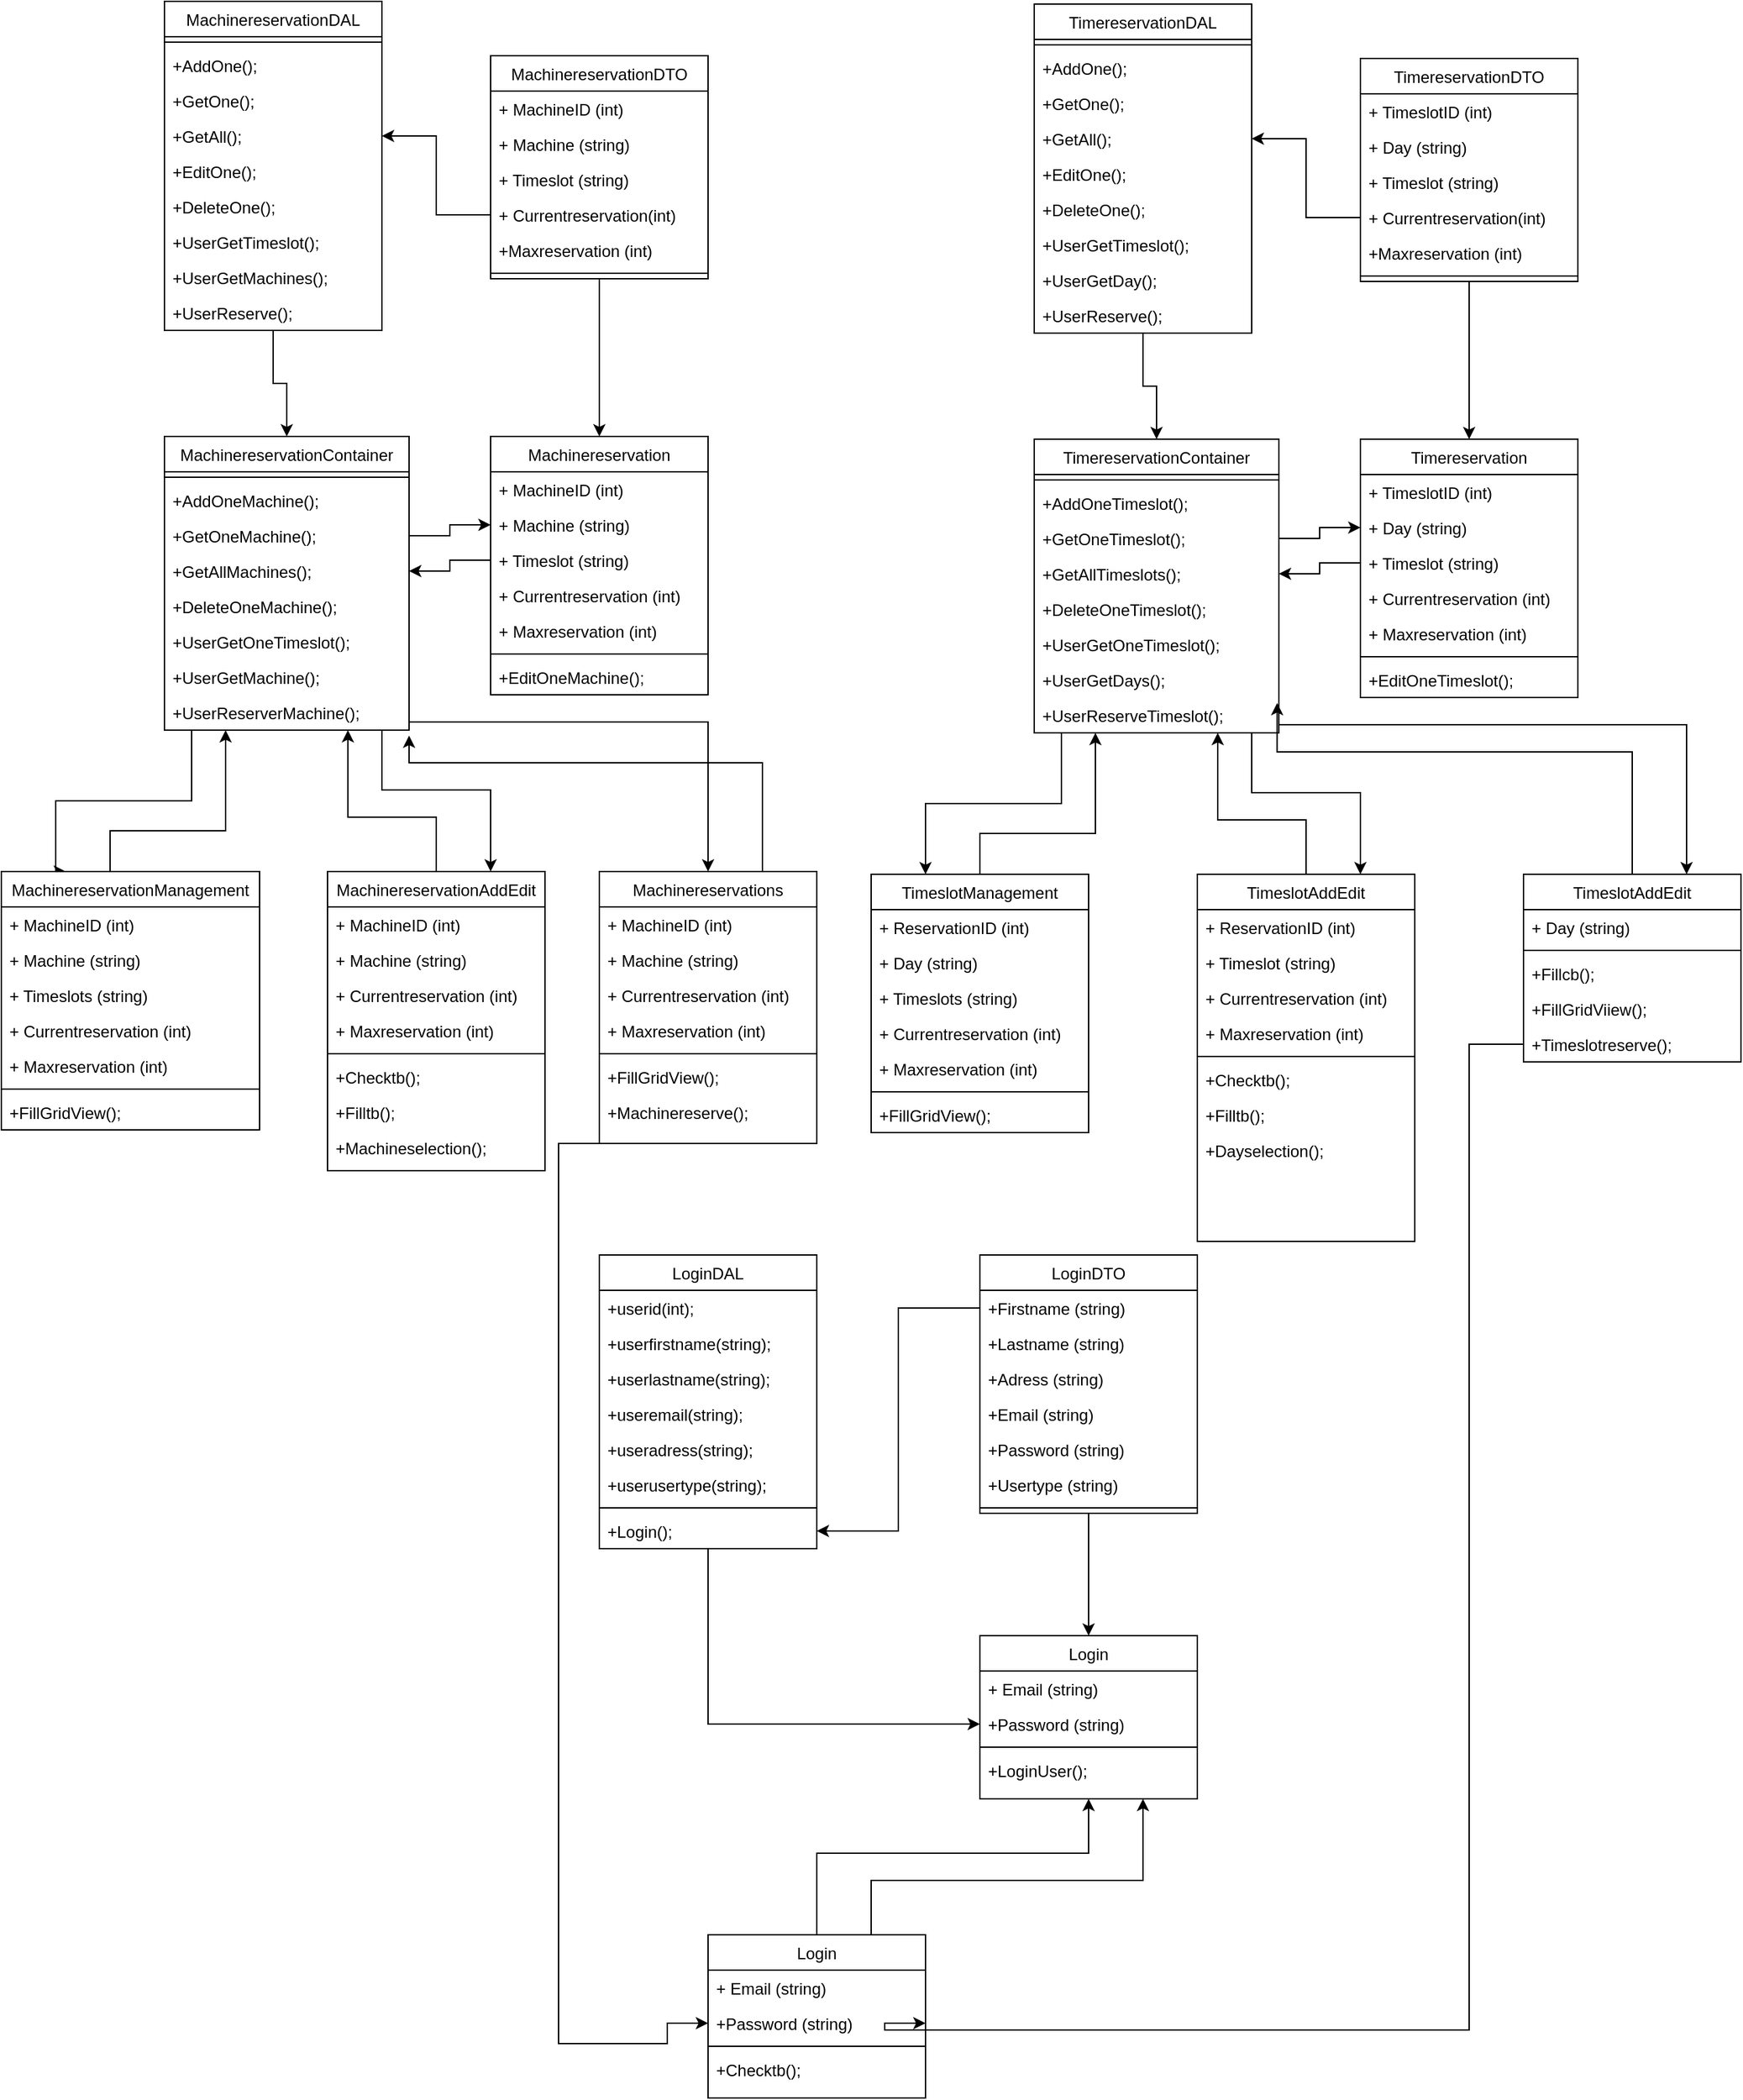 <mxfile version="17.2.4" type="device"><diagram id="C5RBs43oDa-KdzZeNtuy" name="Page-1"><mxGraphModel dx="3793" dy="2835" grid="1" gridSize="10" guides="1" tooltips="1" connect="1" arrows="1" fold="1" page="1" pageScale="1" pageWidth="827" pageHeight="1169" math="0" shadow="0"><root><mxCell id="WIyWlLk6GJQsqaUBKTNV-0"/><mxCell id="WIyWlLk6GJQsqaUBKTNV-1" parent="WIyWlLk6GJQsqaUBKTNV-0"/><mxCell id="zkfFHV4jXpPFQw0GAbJ--6" value="Timereservation" style="swimlane;fontStyle=0;align=center;verticalAlign=top;childLayout=stackLayout;horizontal=1;startSize=26;horizontalStack=0;resizeParent=1;resizeLast=0;collapsible=1;marginBottom=0;rounded=0;shadow=0;strokeWidth=1;" parent="WIyWlLk6GJQsqaUBKTNV-1" vertex="1"><mxGeometry x="400" y="82" width="160" height="190" as="geometry"><mxRectangle x="130" y="380" width="160" height="26" as="alternateBounds"/></mxGeometry></mxCell><mxCell id="zkfFHV4jXpPFQw0GAbJ--7" value="+ TimeslotID (int)" style="text;align=left;verticalAlign=top;spacingLeft=4;spacingRight=4;overflow=hidden;rotatable=0;points=[[0,0.5],[1,0.5]];portConstraint=eastwest;" parent="zkfFHV4jXpPFQw0GAbJ--6" vertex="1"><mxGeometry y="26" width="160" height="26" as="geometry"/></mxCell><mxCell id="zkfFHV4jXpPFQw0GAbJ--8" value="+ Day (string)" style="text;align=left;verticalAlign=top;spacingLeft=4;spacingRight=4;overflow=hidden;rotatable=0;points=[[0,0.5],[1,0.5]];portConstraint=eastwest;rounded=0;shadow=0;html=0;" parent="zkfFHV4jXpPFQw0GAbJ--6" vertex="1"><mxGeometry y="52" width="160" height="26" as="geometry"/></mxCell><mxCell id="wPqW9E9XoaMiJ4lmciyn-0" value="+ Timeslot (string)" style="text;align=left;verticalAlign=top;spacingLeft=4;spacingRight=4;overflow=hidden;rotatable=0;points=[[0,0.5],[1,0.5]];portConstraint=eastwest;rounded=0;shadow=0;html=0;" parent="zkfFHV4jXpPFQw0GAbJ--6" vertex="1"><mxGeometry y="78" width="160" height="26" as="geometry"/></mxCell><mxCell id="wPqW9E9XoaMiJ4lmciyn-1" value="+ Currentreservation (int)" style="text;align=left;verticalAlign=top;spacingLeft=4;spacingRight=4;overflow=hidden;rotatable=0;points=[[0,0.5],[1,0.5]];portConstraint=eastwest;rounded=0;shadow=0;html=0;" parent="zkfFHV4jXpPFQw0GAbJ--6" vertex="1"><mxGeometry y="104" width="160" height="26" as="geometry"/></mxCell><mxCell id="wPqW9E9XoaMiJ4lmciyn-2" value="+ Maxreservation (int)" style="text;align=left;verticalAlign=top;spacingLeft=4;spacingRight=4;overflow=hidden;rotatable=0;points=[[0,0.5],[1,0.5]];portConstraint=eastwest;rounded=0;shadow=0;html=0;" parent="zkfFHV4jXpPFQw0GAbJ--6" vertex="1"><mxGeometry y="130" width="160" height="26" as="geometry"/></mxCell><mxCell id="zkfFHV4jXpPFQw0GAbJ--9" value="" style="line;html=1;strokeWidth=1;align=left;verticalAlign=middle;spacingTop=-1;spacingLeft=3;spacingRight=3;rotatable=0;labelPosition=right;points=[];portConstraint=eastwest;" parent="zkfFHV4jXpPFQw0GAbJ--6" vertex="1"><mxGeometry y="156" width="160" height="8" as="geometry"/></mxCell><mxCell id="wPqW9E9XoaMiJ4lmciyn-16" value="+EditOneTimeslot();" style="text;align=left;verticalAlign=top;spacingLeft=4;spacingRight=4;overflow=hidden;rotatable=0;points=[[0,0.5],[1,0.5]];portConstraint=eastwest;rounded=0;shadow=0;html=0;" parent="zkfFHV4jXpPFQw0GAbJ--6" vertex="1"><mxGeometry y="164" width="160" height="26" as="geometry"/></mxCell><mxCell id="KAeOPzoLrUNyaGxmKHwU-19" style="edgeStyle=orthogonalEdgeStyle;rounded=0;orthogonalLoop=1;jettySize=auto;html=1;exitX=0;exitY=1;exitDx=0;exitDy=0;entryX=0.25;entryY=0;entryDx=0;entryDy=0;" parent="WIyWlLk6GJQsqaUBKTNV-1" source="wPqW9E9XoaMiJ4lmciyn-5" target="wPqW9E9XoaMiJ4lmciyn-47" edge="1"><mxGeometry relative="1" as="geometry"><Array as="points"><mxPoint x="180" y="298"/><mxPoint x="180" y="350"/><mxPoint x="80" y="350"/></Array></mxGeometry></mxCell><mxCell id="KAeOPzoLrUNyaGxmKHwU-21" style="edgeStyle=orthogonalEdgeStyle;rounded=0;orthogonalLoop=1;jettySize=auto;html=1;exitX=1;exitY=1;exitDx=0;exitDy=0;entryX=0.75;entryY=0;entryDx=0;entryDy=0;" parent="WIyWlLk6GJQsqaUBKTNV-1" source="wPqW9E9XoaMiJ4lmciyn-5" target="KAeOPzoLrUNyaGxmKHwU-7" edge="1"><mxGeometry relative="1" as="geometry"><Array as="points"><mxPoint x="320" y="298"/><mxPoint x="320" y="342"/><mxPoint x="400" y="342"/></Array></mxGeometry></mxCell><mxCell id="wPqW9E9XoaMiJ4lmciyn-5" value="TimereservationContainer" style="swimlane;fontStyle=0;align=center;verticalAlign=top;childLayout=stackLayout;horizontal=1;startSize=26;horizontalStack=0;resizeParent=1;resizeLast=0;collapsible=1;marginBottom=0;rounded=0;shadow=0;strokeWidth=1;" parent="WIyWlLk6GJQsqaUBKTNV-1" vertex="1"><mxGeometry x="160" y="82" width="180" height="216" as="geometry"><mxRectangle x="130" y="380" width="160" height="26" as="alternateBounds"/></mxGeometry></mxCell><mxCell id="wPqW9E9XoaMiJ4lmciyn-12" value="" style="line;html=1;strokeWidth=1;align=left;verticalAlign=middle;spacingTop=-1;spacingLeft=3;spacingRight=3;rotatable=0;labelPosition=right;points=[];portConstraint=eastwest;" parent="wPqW9E9XoaMiJ4lmciyn-5" vertex="1"><mxGeometry y="26" width="180" height="8" as="geometry"/></mxCell><mxCell id="wPqW9E9XoaMiJ4lmciyn-13" value="+AddOneTimeslot();" style="text;align=left;verticalAlign=top;spacingLeft=4;spacingRight=4;overflow=hidden;rotatable=0;points=[[0,0.5],[1,0.5]];portConstraint=eastwest;rounded=0;shadow=0;html=0;" parent="wPqW9E9XoaMiJ4lmciyn-5" vertex="1"><mxGeometry y="34" width="180" height="26" as="geometry"/></mxCell><mxCell id="wPqW9E9XoaMiJ4lmciyn-14" value="+GetOneTimeslot();" style="text;align=left;verticalAlign=top;spacingLeft=4;spacingRight=4;overflow=hidden;rotatable=0;points=[[0,0.5],[1,0.5]];portConstraint=eastwest;rounded=0;shadow=0;html=0;" parent="wPqW9E9XoaMiJ4lmciyn-5" vertex="1"><mxGeometry y="60" width="180" height="26" as="geometry"/></mxCell><mxCell id="wPqW9E9XoaMiJ4lmciyn-15" value="+GetAllTimeslots();" style="text;align=left;verticalAlign=top;spacingLeft=4;spacingRight=4;overflow=hidden;rotatable=0;points=[[0,0.5],[1,0.5]];portConstraint=eastwest;rounded=0;shadow=0;html=0;" parent="wPqW9E9XoaMiJ4lmciyn-5" vertex="1"><mxGeometry y="86" width="180" height="26" as="geometry"/></mxCell><mxCell id="wPqW9E9XoaMiJ4lmciyn-17" value="+DeleteOneTimeslot();" style="text;align=left;verticalAlign=top;spacingLeft=4;spacingRight=4;overflow=hidden;rotatable=0;points=[[0,0.5],[1,0.5]];portConstraint=eastwest;rounded=0;shadow=0;html=0;" parent="wPqW9E9XoaMiJ4lmciyn-5" vertex="1"><mxGeometry y="112" width="180" height="26" as="geometry"/></mxCell><mxCell id="KAeOPzoLrUNyaGxmKHwU-23" value="+UserGetOneTimeslot();" style="text;align=left;verticalAlign=top;spacingLeft=4;spacingRight=4;overflow=hidden;rotatable=0;points=[[0,0.5],[1,0.5]];portConstraint=eastwest;rounded=0;shadow=0;html=0;" parent="wPqW9E9XoaMiJ4lmciyn-5" vertex="1"><mxGeometry y="138" width="180" height="26" as="geometry"/></mxCell><mxCell id="KAeOPzoLrUNyaGxmKHwU-24" value="+UserGetDays();" style="text;align=left;verticalAlign=top;spacingLeft=4;spacingRight=4;overflow=hidden;rotatable=0;points=[[0,0.5],[1,0.5]];portConstraint=eastwest;rounded=0;shadow=0;html=0;" parent="wPqW9E9XoaMiJ4lmciyn-5" vertex="1"><mxGeometry y="164" width="180" height="26" as="geometry"/></mxCell><mxCell id="yKWFsN8i8iSqt84daE_g-12" value="+UserReserveTimeslot();" style="text;align=left;verticalAlign=top;spacingLeft=4;spacingRight=4;overflow=hidden;rotatable=0;points=[[0,0.5],[1,0.5]];portConstraint=eastwest;rounded=0;shadow=0;html=0;" vertex="1" parent="wPqW9E9XoaMiJ4lmciyn-5"><mxGeometry y="190" width="180" height="26" as="geometry"/></mxCell><mxCell id="wPqW9E9XoaMiJ4lmciyn-64" style="edgeStyle=orthogonalEdgeStyle;rounded=0;orthogonalLoop=1;jettySize=auto;html=1;entryX=0.5;entryY=0;entryDx=0;entryDy=0;" parent="WIyWlLk6GJQsqaUBKTNV-1" source="wPqW9E9XoaMiJ4lmciyn-19" target="zkfFHV4jXpPFQw0GAbJ--6" edge="1"><mxGeometry relative="1" as="geometry"/></mxCell><mxCell id="wPqW9E9XoaMiJ4lmciyn-19" value="TimereservationDTO" style="swimlane;fontStyle=0;align=center;verticalAlign=top;childLayout=stackLayout;horizontal=1;startSize=26;horizontalStack=0;resizeParent=1;resizeLast=0;collapsible=1;marginBottom=0;rounded=0;shadow=0;strokeWidth=1;" parent="WIyWlLk6GJQsqaUBKTNV-1" vertex="1"><mxGeometry x="400" y="-198" width="160" height="164" as="geometry"><mxRectangle x="130" y="380" width="160" height="26" as="alternateBounds"/></mxGeometry></mxCell><mxCell id="wPqW9E9XoaMiJ4lmciyn-21" value="+ TimeslotID (int)" style="text;align=left;verticalAlign=top;spacingLeft=4;spacingRight=4;overflow=hidden;rotatable=0;points=[[0,0.5],[1,0.5]];portConstraint=eastwest;rounded=0;shadow=0;html=0;" parent="wPqW9E9XoaMiJ4lmciyn-19" vertex="1"><mxGeometry y="26" width="160" height="26" as="geometry"/></mxCell><mxCell id="wPqW9E9XoaMiJ4lmciyn-26" value="+ Day (string)" style="text;align=left;verticalAlign=top;spacingLeft=4;spacingRight=4;overflow=hidden;rotatable=0;points=[[0,0.5],[1,0.5]];portConstraint=eastwest;rounded=0;shadow=0;html=0;" parent="wPqW9E9XoaMiJ4lmciyn-19" vertex="1"><mxGeometry y="52" width="160" height="26" as="geometry"/></mxCell><mxCell id="wPqW9E9XoaMiJ4lmciyn-27" value="+ Timeslot (string)" style="text;align=left;verticalAlign=top;spacingLeft=4;spacingRight=4;overflow=hidden;rotatable=0;points=[[0,0.5],[1,0.5]];portConstraint=eastwest;rounded=0;shadow=0;html=0;" parent="wPqW9E9XoaMiJ4lmciyn-19" vertex="1"><mxGeometry y="78" width="160" height="26" as="geometry"/></mxCell><mxCell id="wPqW9E9XoaMiJ4lmciyn-28" value="+ Currentreservation(int)" style="text;align=left;verticalAlign=top;spacingLeft=4;spacingRight=4;overflow=hidden;rotatable=0;points=[[0,0.5],[1,0.5]];portConstraint=eastwest;rounded=0;shadow=0;html=0;" parent="wPqW9E9XoaMiJ4lmciyn-19" vertex="1"><mxGeometry y="104" width="160" height="26" as="geometry"/></mxCell><mxCell id="wPqW9E9XoaMiJ4lmciyn-29" value="+Maxreservation (int)" style="text;align=left;verticalAlign=top;spacingLeft=4;spacingRight=4;overflow=hidden;rotatable=0;points=[[0,0.5],[1,0.5]];portConstraint=eastwest;rounded=0;shadow=0;html=0;" parent="wPqW9E9XoaMiJ4lmciyn-19" vertex="1"><mxGeometry y="130" width="160" height="26" as="geometry"/></mxCell><mxCell id="wPqW9E9XoaMiJ4lmciyn-20" value="" style="line;html=1;strokeWidth=1;align=left;verticalAlign=middle;spacingTop=-1;spacingLeft=3;spacingRight=3;rotatable=0;labelPosition=right;points=[];portConstraint=eastwest;" parent="wPqW9E9XoaMiJ4lmciyn-19" vertex="1"><mxGeometry y="156" width="160" height="8" as="geometry"/></mxCell><mxCell id="wPqW9E9XoaMiJ4lmciyn-62" style="edgeStyle=orthogonalEdgeStyle;rounded=0;orthogonalLoop=1;jettySize=auto;html=1;entryX=0.5;entryY=0;entryDx=0;entryDy=0;" parent="WIyWlLk6GJQsqaUBKTNV-1" source="wPqW9E9XoaMiJ4lmciyn-39" target="wPqW9E9XoaMiJ4lmciyn-5" edge="1"><mxGeometry relative="1" as="geometry"/></mxCell><mxCell id="wPqW9E9XoaMiJ4lmciyn-39" value="TimereservationDAL" style="swimlane;fontStyle=0;align=center;verticalAlign=top;childLayout=stackLayout;horizontal=1;startSize=26;horizontalStack=0;resizeParent=1;resizeLast=0;collapsible=1;marginBottom=0;rounded=0;shadow=0;strokeWidth=1;" parent="WIyWlLk6GJQsqaUBKTNV-1" vertex="1"><mxGeometry x="160" y="-238" width="160" height="242" as="geometry"><mxRectangle x="130" y="380" width="160" height="26" as="alternateBounds"/></mxGeometry></mxCell><mxCell id="wPqW9E9XoaMiJ4lmciyn-40" value="" style="line;html=1;strokeWidth=1;align=left;verticalAlign=middle;spacingTop=-1;spacingLeft=3;spacingRight=3;rotatable=0;labelPosition=right;points=[];portConstraint=eastwest;" parent="wPqW9E9XoaMiJ4lmciyn-39" vertex="1"><mxGeometry y="26" width="160" height="8" as="geometry"/></mxCell><mxCell id="wPqW9E9XoaMiJ4lmciyn-41" value="+AddOne();" style="text;align=left;verticalAlign=top;spacingLeft=4;spacingRight=4;overflow=hidden;rotatable=0;points=[[0,0.5],[1,0.5]];portConstraint=eastwest;rounded=0;shadow=0;html=0;" parent="wPqW9E9XoaMiJ4lmciyn-39" vertex="1"><mxGeometry y="34" width="160" height="26" as="geometry"/></mxCell><mxCell id="wPqW9E9XoaMiJ4lmciyn-42" value="+GetOne();" style="text;align=left;verticalAlign=top;spacingLeft=4;spacingRight=4;overflow=hidden;rotatable=0;points=[[0,0.5],[1,0.5]];portConstraint=eastwest;rounded=0;shadow=0;html=0;" parent="wPqW9E9XoaMiJ4lmciyn-39" vertex="1"><mxGeometry y="60" width="160" height="26" as="geometry"/></mxCell><mxCell id="wPqW9E9XoaMiJ4lmciyn-43" value="+GetAll();" style="text;align=left;verticalAlign=top;spacingLeft=4;spacingRight=4;overflow=hidden;rotatable=0;points=[[0,0.5],[1,0.5]];portConstraint=eastwest;rounded=0;shadow=0;html=0;" parent="wPqW9E9XoaMiJ4lmciyn-39" vertex="1"><mxGeometry y="86" width="160" height="26" as="geometry"/></mxCell><mxCell id="wPqW9E9XoaMiJ4lmciyn-44" value="+EditOne();" style="text;align=left;verticalAlign=top;spacingLeft=4;spacingRight=4;overflow=hidden;rotatable=0;points=[[0,0.5],[1,0.5]];portConstraint=eastwest;rounded=0;shadow=0;html=0;" parent="wPqW9E9XoaMiJ4lmciyn-39" vertex="1"><mxGeometry y="112" width="160" height="26" as="geometry"/></mxCell><mxCell id="wPqW9E9XoaMiJ4lmciyn-45" value="+DeleteOne();" style="text;align=left;verticalAlign=top;spacingLeft=4;spacingRight=4;overflow=hidden;rotatable=0;points=[[0,0.5],[1,0.5]];portConstraint=eastwest;rounded=0;shadow=0;html=0;" parent="wPqW9E9XoaMiJ4lmciyn-39" vertex="1"><mxGeometry y="138" width="160" height="26" as="geometry"/></mxCell><mxCell id="wPqW9E9XoaMiJ4lmciyn-46" value="+UserGetTimeslot();" style="text;align=left;verticalAlign=top;spacingLeft=4;spacingRight=4;overflow=hidden;rotatable=0;points=[[0,0.5],[1,0.5]];portConstraint=eastwest;rounded=0;shadow=0;html=0;" parent="wPqW9E9XoaMiJ4lmciyn-39" vertex="1"><mxGeometry y="164" width="160" height="26" as="geometry"/></mxCell><mxCell id="KAeOPzoLrUNyaGxmKHwU-0" value="+UserGetDay();" style="text;align=left;verticalAlign=top;spacingLeft=4;spacingRight=4;overflow=hidden;rotatable=0;points=[[0,0.5],[1,0.5]];portConstraint=eastwest;rounded=0;shadow=0;html=0;" parent="wPqW9E9XoaMiJ4lmciyn-39" vertex="1"><mxGeometry y="190" width="160" height="26" as="geometry"/></mxCell><mxCell id="yKWFsN8i8iSqt84daE_g-11" value="+UserReserve();" style="text;align=left;verticalAlign=top;spacingLeft=4;spacingRight=4;overflow=hidden;rotatable=0;points=[[0,0.5],[1,0.5]];portConstraint=eastwest;rounded=0;shadow=0;html=0;" vertex="1" parent="wPqW9E9XoaMiJ4lmciyn-39"><mxGeometry y="216" width="160" height="26" as="geometry"/></mxCell><mxCell id="KAeOPzoLrUNyaGxmKHwU-20" style="edgeStyle=orthogonalEdgeStyle;rounded=0;orthogonalLoop=1;jettySize=auto;html=1;exitX=0.5;exitY=0;exitDx=0;exitDy=0;entryX=0.25;entryY=1;entryDx=0;entryDy=0;" parent="WIyWlLk6GJQsqaUBKTNV-1" source="wPqW9E9XoaMiJ4lmciyn-47" target="wPqW9E9XoaMiJ4lmciyn-5" edge="1"><mxGeometry relative="1" as="geometry"><Array as="points"><mxPoint x="120" y="372"/><mxPoint x="205" y="372"/></Array></mxGeometry></mxCell><mxCell id="wPqW9E9XoaMiJ4lmciyn-47" value="TimeslotManagement" style="swimlane;fontStyle=0;align=center;verticalAlign=top;childLayout=stackLayout;horizontal=1;startSize=26;horizontalStack=0;resizeParent=1;resizeLast=0;collapsible=1;marginBottom=0;rounded=0;shadow=0;strokeWidth=1;" parent="WIyWlLk6GJQsqaUBKTNV-1" vertex="1"><mxGeometry x="40" y="402" width="160" height="190" as="geometry"><mxRectangle x="130" y="380" width="160" height="26" as="alternateBounds"/></mxGeometry></mxCell><mxCell id="wPqW9E9XoaMiJ4lmciyn-48" value="+ ReservationID (int)" style="text;align=left;verticalAlign=top;spacingLeft=4;spacingRight=4;overflow=hidden;rotatable=0;points=[[0,0.5],[1,0.5]];portConstraint=eastwest;" parent="wPqW9E9XoaMiJ4lmciyn-47" vertex="1"><mxGeometry y="26" width="160" height="26" as="geometry"/></mxCell><mxCell id="wPqW9E9XoaMiJ4lmciyn-49" value="+ Day (string)" style="text;align=left;verticalAlign=top;spacingLeft=4;spacingRight=4;overflow=hidden;rotatable=0;points=[[0,0.5],[1,0.5]];portConstraint=eastwest;rounded=0;shadow=0;html=0;" parent="wPqW9E9XoaMiJ4lmciyn-47" vertex="1"><mxGeometry y="52" width="160" height="26" as="geometry"/></mxCell><mxCell id="wPqW9E9XoaMiJ4lmciyn-50" value="+ Timeslots (string)" style="text;align=left;verticalAlign=top;spacingLeft=4;spacingRight=4;overflow=hidden;rotatable=0;points=[[0,0.5],[1,0.5]];portConstraint=eastwest;rounded=0;shadow=0;html=0;" parent="wPqW9E9XoaMiJ4lmciyn-47" vertex="1"><mxGeometry y="78" width="160" height="26" as="geometry"/></mxCell><mxCell id="wPqW9E9XoaMiJ4lmciyn-51" value="+ Currentreservation (int)" style="text;align=left;verticalAlign=top;spacingLeft=4;spacingRight=4;overflow=hidden;rotatable=0;points=[[0,0.5],[1,0.5]];portConstraint=eastwest;rounded=0;shadow=0;html=0;" parent="wPqW9E9XoaMiJ4lmciyn-47" vertex="1"><mxGeometry y="104" width="160" height="26" as="geometry"/></mxCell><mxCell id="wPqW9E9XoaMiJ4lmciyn-52" value="+ Maxreservation (int)" style="text;align=left;verticalAlign=top;spacingLeft=4;spacingRight=4;overflow=hidden;rotatable=0;points=[[0,0.5],[1,0.5]];portConstraint=eastwest;rounded=0;shadow=0;html=0;" parent="wPqW9E9XoaMiJ4lmciyn-47" vertex="1"><mxGeometry y="130" width="160" height="26" as="geometry"/></mxCell><mxCell id="wPqW9E9XoaMiJ4lmciyn-54" value="" style="line;html=1;strokeWidth=1;align=left;verticalAlign=middle;spacingTop=-1;spacingLeft=3;spacingRight=3;rotatable=0;labelPosition=right;points=[];portConstraint=eastwest;" parent="wPqW9E9XoaMiJ4lmciyn-47" vertex="1"><mxGeometry y="156" width="160" height="8" as="geometry"/></mxCell><mxCell id="wPqW9E9XoaMiJ4lmciyn-56" value="+FillGridView();" style="text;align=left;verticalAlign=top;spacingLeft=4;spacingRight=4;overflow=hidden;rotatable=0;points=[[0,0.5],[1,0.5]];portConstraint=eastwest;rounded=0;shadow=0;html=0;" parent="wPqW9E9XoaMiJ4lmciyn-47" vertex="1"><mxGeometry y="164" width="160" height="26" as="geometry"/></mxCell><mxCell id="wPqW9E9XoaMiJ4lmciyn-59" style="edgeStyle=orthogonalEdgeStyle;rounded=0;orthogonalLoop=1;jettySize=auto;html=1;entryX=1;entryY=0.5;entryDx=0;entryDy=0;" parent="WIyWlLk6GJQsqaUBKTNV-1" source="wPqW9E9XoaMiJ4lmciyn-28" target="wPqW9E9XoaMiJ4lmciyn-43" edge="1"><mxGeometry relative="1" as="geometry"/></mxCell><mxCell id="Aj5RuEvGwnPrS5JdlPH7-2" style="edgeStyle=orthogonalEdgeStyle;rounded=0;orthogonalLoop=1;jettySize=auto;html=1;entryX=1;entryY=0.5;entryDx=0;entryDy=0;" parent="WIyWlLk6GJQsqaUBKTNV-1" source="wPqW9E9XoaMiJ4lmciyn-0" target="wPqW9E9XoaMiJ4lmciyn-15" edge="1"><mxGeometry relative="1" as="geometry"/></mxCell><mxCell id="Aj5RuEvGwnPrS5JdlPH7-3" style="edgeStyle=orthogonalEdgeStyle;rounded=0;orthogonalLoop=1;jettySize=auto;html=1;entryX=0;entryY=0.5;entryDx=0;entryDy=0;" parent="WIyWlLk6GJQsqaUBKTNV-1" source="wPqW9E9XoaMiJ4lmciyn-14" target="zkfFHV4jXpPFQw0GAbJ--8" edge="1"><mxGeometry relative="1" as="geometry"/></mxCell><mxCell id="KAeOPzoLrUNyaGxmKHwU-22" style="edgeStyle=orthogonalEdgeStyle;rounded=0;orthogonalLoop=1;jettySize=auto;html=1;exitX=0.5;exitY=0;exitDx=0;exitDy=0;entryX=0.75;entryY=1;entryDx=0;entryDy=0;" parent="WIyWlLk6GJQsqaUBKTNV-1" source="KAeOPzoLrUNyaGxmKHwU-7" target="wPqW9E9XoaMiJ4lmciyn-5" edge="1"><mxGeometry relative="1" as="geometry"><Array as="points"><mxPoint x="360" y="362"/><mxPoint x="295" y="362"/></Array></mxGeometry></mxCell><mxCell id="KAeOPzoLrUNyaGxmKHwU-7" value="TimeslotAddEdit" style="swimlane;fontStyle=0;align=center;verticalAlign=top;childLayout=stackLayout;horizontal=1;startSize=26;horizontalStack=0;resizeParent=1;resizeLast=0;collapsible=1;marginBottom=0;rounded=0;shadow=0;strokeWidth=1;" parent="WIyWlLk6GJQsqaUBKTNV-1" vertex="1"><mxGeometry x="280" y="402" width="160" height="270" as="geometry"><mxRectangle x="130" y="380" width="160" height="26" as="alternateBounds"/></mxGeometry></mxCell><mxCell id="KAeOPzoLrUNyaGxmKHwU-8" value="+ ReservationID (int)" style="text;align=left;verticalAlign=top;spacingLeft=4;spacingRight=4;overflow=hidden;rotatable=0;points=[[0,0.5],[1,0.5]];portConstraint=eastwest;" parent="KAeOPzoLrUNyaGxmKHwU-7" vertex="1"><mxGeometry y="26" width="160" height="26" as="geometry"/></mxCell><mxCell id="KAeOPzoLrUNyaGxmKHwU-9" value="+ Timeslot (string)" style="text;align=left;verticalAlign=top;spacingLeft=4;spacingRight=4;overflow=hidden;rotatable=0;points=[[0,0.5],[1,0.5]];portConstraint=eastwest;rounded=0;shadow=0;html=0;" parent="KAeOPzoLrUNyaGxmKHwU-7" vertex="1"><mxGeometry y="52" width="160" height="26" as="geometry"/></mxCell><mxCell id="KAeOPzoLrUNyaGxmKHwU-10" value="+ Currentreservation (int)" style="text;align=left;verticalAlign=top;spacingLeft=4;spacingRight=4;overflow=hidden;rotatable=0;points=[[0,0.5],[1,0.5]];portConstraint=eastwest;rounded=0;shadow=0;html=0;" parent="KAeOPzoLrUNyaGxmKHwU-7" vertex="1"><mxGeometry y="78" width="160" height="26" as="geometry"/></mxCell><mxCell id="KAeOPzoLrUNyaGxmKHwU-11" value="+ Maxreservation (int)" style="text;align=left;verticalAlign=top;spacingLeft=4;spacingRight=4;overflow=hidden;rotatable=0;points=[[0,0.5],[1,0.5]];portConstraint=eastwest;rounded=0;shadow=0;html=0;" parent="KAeOPzoLrUNyaGxmKHwU-7" vertex="1"><mxGeometry y="104" width="160" height="26" as="geometry"/></mxCell><mxCell id="KAeOPzoLrUNyaGxmKHwU-15" value="" style="line;html=1;strokeWidth=1;align=left;verticalAlign=middle;spacingTop=-1;spacingLeft=3;spacingRight=3;rotatable=0;labelPosition=right;points=[];portConstraint=eastwest;" parent="KAeOPzoLrUNyaGxmKHwU-7" vertex="1"><mxGeometry y="130" width="160" height="8" as="geometry"/></mxCell><mxCell id="KAeOPzoLrUNyaGxmKHwU-16" value="+Checktb();" style="text;align=left;verticalAlign=top;spacingLeft=4;spacingRight=4;overflow=hidden;rotatable=0;points=[[0,0.5],[1,0.5]];portConstraint=eastwest;rounded=0;shadow=0;html=0;" parent="KAeOPzoLrUNyaGxmKHwU-7" vertex="1"><mxGeometry y="138" width="160" height="26" as="geometry"/></mxCell><mxCell id="KAeOPzoLrUNyaGxmKHwU-17" value="+Filltb();" style="text;align=left;verticalAlign=top;spacingLeft=4;spacingRight=4;overflow=hidden;rotatable=0;points=[[0,0.5],[1,0.5]];portConstraint=eastwest;rounded=0;shadow=0;html=0;" parent="KAeOPzoLrUNyaGxmKHwU-7" vertex="1"><mxGeometry y="164" width="160" height="26" as="geometry"/></mxCell><mxCell id="KAeOPzoLrUNyaGxmKHwU-25" value="+Dayselection();" style="text;align=left;verticalAlign=top;spacingLeft=4;spacingRight=4;overflow=hidden;rotatable=0;points=[[0,0.5],[1,0.5]];portConstraint=eastwest;rounded=0;shadow=0;html=0;" parent="KAeOPzoLrUNyaGxmKHwU-7" vertex="1"><mxGeometry y="190" width="160" height="26" as="geometry"/></mxCell><mxCell id="yKWFsN8i8iSqt84daE_g-10" style="edgeStyle=orthogonalEdgeStyle;rounded=0;orthogonalLoop=1;jettySize=auto;html=1;exitX=0.5;exitY=0;exitDx=0;exitDy=0;entryX=0.993;entryY=1.154;entryDx=0;entryDy=0;entryPerimeter=0;" edge="1" parent="WIyWlLk6GJQsqaUBKTNV-1" source="yKWFsN8i8iSqt84daE_g-0" target="KAeOPzoLrUNyaGxmKHwU-24"><mxGeometry relative="1" as="geometry"><Array as="points"><mxPoint x="600" y="312"/><mxPoint x="339" y="312"/></Array></mxGeometry></mxCell><mxCell id="yKWFsN8i8iSqt84daE_g-0" value="TimeslotAddEdit" style="swimlane;fontStyle=0;align=center;verticalAlign=top;childLayout=stackLayout;horizontal=1;startSize=26;horizontalStack=0;resizeParent=1;resizeLast=0;collapsible=1;marginBottom=0;rounded=0;shadow=0;strokeWidth=1;" vertex="1" parent="WIyWlLk6GJQsqaUBKTNV-1"><mxGeometry x="520" y="402" width="160" height="138" as="geometry"><mxRectangle x="130" y="380" width="160" height="26" as="alternateBounds"/></mxGeometry></mxCell><mxCell id="yKWFsN8i8iSqt84daE_g-1" value="+ Day (string)" style="text;align=left;verticalAlign=top;spacingLeft=4;spacingRight=4;overflow=hidden;rotatable=0;points=[[0,0.5],[1,0.5]];portConstraint=eastwest;" vertex="1" parent="yKWFsN8i8iSqt84daE_g-0"><mxGeometry y="26" width="160" height="26" as="geometry"/></mxCell><mxCell id="yKWFsN8i8iSqt84daE_g-5" value="" style="line;html=1;strokeWidth=1;align=left;verticalAlign=middle;spacingTop=-1;spacingLeft=3;spacingRight=3;rotatable=0;labelPosition=right;points=[];portConstraint=eastwest;" vertex="1" parent="yKWFsN8i8iSqt84daE_g-0"><mxGeometry y="52" width="160" height="8" as="geometry"/></mxCell><mxCell id="yKWFsN8i8iSqt84daE_g-7" value="+Fillcb();" style="text;align=left;verticalAlign=top;spacingLeft=4;spacingRight=4;overflow=hidden;rotatable=0;points=[[0,0.5],[1,0.5]];portConstraint=eastwest;rounded=0;shadow=0;html=0;" vertex="1" parent="yKWFsN8i8iSqt84daE_g-0"><mxGeometry y="60" width="160" height="26" as="geometry"/></mxCell><mxCell id="yKWFsN8i8iSqt84daE_g-8" value="+FillGridViiew();" style="text;align=left;verticalAlign=top;spacingLeft=4;spacingRight=4;overflow=hidden;rotatable=0;points=[[0,0.5],[1,0.5]];portConstraint=eastwest;rounded=0;shadow=0;html=0;" vertex="1" parent="yKWFsN8i8iSqt84daE_g-0"><mxGeometry y="86" width="160" height="26" as="geometry"/></mxCell><mxCell id="yKWFsN8i8iSqt84daE_g-13" value="+Timeslotreserve();" style="text;align=left;verticalAlign=top;spacingLeft=4;spacingRight=4;overflow=hidden;rotatable=0;points=[[0,0.5],[1,0.5]];portConstraint=eastwest;rounded=0;shadow=0;html=0;" vertex="1" parent="yKWFsN8i8iSqt84daE_g-0"><mxGeometry y="112" width="160" height="26" as="geometry"/></mxCell><mxCell id="yKWFsN8i8iSqt84daE_g-9" style="edgeStyle=orthogonalEdgeStyle;rounded=0;orthogonalLoop=1;jettySize=auto;html=1;exitX=1;exitY=0.5;exitDx=0;exitDy=0;entryX=0.75;entryY=0;entryDx=0;entryDy=0;" edge="1" parent="WIyWlLk6GJQsqaUBKTNV-1" source="KAeOPzoLrUNyaGxmKHwU-24" target="yKWFsN8i8iSqt84daE_g-0"><mxGeometry relative="1" as="geometry"><Array as="points"><mxPoint x="340" y="292"/><mxPoint x="640" y="292"/></Array></mxGeometry></mxCell><mxCell id="yKWFsN8i8iSqt84daE_g-14" value="Machinereservation" style="swimlane;fontStyle=0;align=center;verticalAlign=top;childLayout=stackLayout;horizontal=1;startSize=26;horizontalStack=0;resizeParent=1;resizeLast=0;collapsible=1;marginBottom=0;rounded=0;shadow=0;strokeWidth=1;" vertex="1" parent="WIyWlLk6GJQsqaUBKTNV-1"><mxGeometry x="-240" y="80" width="160" height="190" as="geometry"><mxRectangle x="130" y="380" width="160" height="26" as="alternateBounds"/></mxGeometry></mxCell><mxCell id="yKWFsN8i8iSqt84daE_g-15" value="+ MachineID (int)" style="text;align=left;verticalAlign=top;spacingLeft=4;spacingRight=4;overflow=hidden;rotatable=0;points=[[0,0.5],[1,0.5]];portConstraint=eastwest;" vertex="1" parent="yKWFsN8i8iSqt84daE_g-14"><mxGeometry y="26" width="160" height="26" as="geometry"/></mxCell><mxCell id="yKWFsN8i8iSqt84daE_g-16" value="+ Machine (string)" style="text;align=left;verticalAlign=top;spacingLeft=4;spacingRight=4;overflow=hidden;rotatable=0;points=[[0,0.5],[1,0.5]];portConstraint=eastwest;rounded=0;shadow=0;html=0;" vertex="1" parent="yKWFsN8i8iSqt84daE_g-14"><mxGeometry y="52" width="160" height="26" as="geometry"/></mxCell><mxCell id="yKWFsN8i8iSqt84daE_g-17" value="+ Timeslot (string)" style="text;align=left;verticalAlign=top;spacingLeft=4;spacingRight=4;overflow=hidden;rotatable=0;points=[[0,0.5],[1,0.5]];portConstraint=eastwest;rounded=0;shadow=0;html=0;" vertex="1" parent="yKWFsN8i8iSqt84daE_g-14"><mxGeometry y="78" width="160" height="26" as="geometry"/></mxCell><mxCell id="yKWFsN8i8iSqt84daE_g-18" value="+ Currentreservation (int)" style="text;align=left;verticalAlign=top;spacingLeft=4;spacingRight=4;overflow=hidden;rotatable=0;points=[[0,0.5],[1,0.5]];portConstraint=eastwest;rounded=0;shadow=0;html=0;" vertex="1" parent="yKWFsN8i8iSqt84daE_g-14"><mxGeometry y="104" width="160" height="26" as="geometry"/></mxCell><mxCell id="yKWFsN8i8iSqt84daE_g-19" value="+ Maxreservation (int)" style="text;align=left;verticalAlign=top;spacingLeft=4;spacingRight=4;overflow=hidden;rotatable=0;points=[[0,0.5],[1,0.5]];portConstraint=eastwest;rounded=0;shadow=0;html=0;" vertex="1" parent="yKWFsN8i8iSqt84daE_g-14"><mxGeometry y="130" width="160" height="26" as="geometry"/></mxCell><mxCell id="yKWFsN8i8iSqt84daE_g-20" value="" style="line;html=1;strokeWidth=1;align=left;verticalAlign=middle;spacingTop=-1;spacingLeft=3;spacingRight=3;rotatable=0;labelPosition=right;points=[];portConstraint=eastwest;" vertex="1" parent="yKWFsN8i8iSqt84daE_g-14"><mxGeometry y="156" width="160" height="8" as="geometry"/></mxCell><mxCell id="yKWFsN8i8iSqt84daE_g-21" value="+EditOneMachine();" style="text;align=left;verticalAlign=top;spacingLeft=4;spacingRight=4;overflow=hidden;rotatable=0;points=[[0,0.5],[1,0.5]];portConstraint=eastwest;rounded=0;shadow=0;html=0;" vertex="1" parent="yKWFsN8i8iSqt84daE_g-14"><mxGeometry y="164" width="160" height="26" as="geometry"/></mxCell><mxCell id="yKWFsN8i8iSqt84daE_g-22" style="edgeStyle=orthogonalEdgeStyle;rounded=0;orthogonalLoop=1;jettySize=auto;html=1;exitX=0;exitY=1;exitDx=0;exitDy=0;entryX=0.25;entryY=0;entryDx=0;entryDy=0;" edge="1" parent="WIyWlLk6GJQsqaUBKTNV-1" source="yKWFsN8i8iSqt84daE_g-24" target="yKWFsN8i8iSqt84daE_g-53"><mxGeometry relative="1" as="geometry"><Array as="points"><mxPoint x="-460" y="296"/><mxPoint x="-460" y="348"/><mxPoint x="-560" y="348"/></Array></mxGeometry></mxCell><mxCell id="yKWFsN8i8iSqt84daE_g-23" style="edgeStyle=orthogonalEdgeStyle;rounded=0;orthogonalLoop=1;jettySize=auto;html=1;exitX=1;exitY=1;exitDx=0;exitDy=0;entryX=0.75;entryY=0;entryDx=0;entryDy=0;" edge="1" parent="WIyWlLk6GJQsqaUBKTNV-1" source="yKWFsN8i8iSqt84daE_g-24" target="yKWFsN8i8iSqt84daE_g-65"><mxGeometry relative="1" as="geometry"><Array as="points"><mxPoint x="-320" y="296"/><mxPoint x="-320" y="340"/><mxPoint x="-240" y="340"/></Array></mxGeometry></mxCell><mxCell id="yKWFsN8i8iSqt84daE_g-24" value="MachinereservationContainer" style="swimlane;fontStyle=0;align=center;verticalAlign=top;childLayout=stackLayout;horizontal=1;startSize=26;horizontalStack=0;resizeParent=1;resizeLast=0;collapsible=1;marginBottom=0;rounded=0;shadow=0;strokeWidth=1;" vertex="1" parent="WIyWlLk6GJQsqaUBKTNV-1"><mxGeometry x="-480" y="80" width="180" height="216" as="geometry"><mxRectangle x="130" y="380" width="160" height="26" as="alternateBounds"/></mxGeometry></mxCell><mxCell id="yKWFsN8i8iSqt84daE_g-25" value="" style="line;html=1;strokeWidth=1;align=left;verticalAlign=middle;spacingTop=-1;spacingLeft=3;spacingRight=3;rotatable=0;labelPosition=right;points=[];portConstraint=eastwest;" vertex="1" parent="yKWFsN8i8iSqt84daE_g-24"><mxGeometry y="26" width="180" height="8" as="geometry"/></mxCell><mxCell id="yKWFsN8i8iSqt84daE_g-26" value="+AddOneMachine();" style="text;align=left;verticalAlign=top;spacingLeft=4;spacingRight=4;overflow=hidden;rotatable=0;points=[[0,0.5],[1,0.5]];portConstraint=eastwest;rounded=0;shadow=0;html=0;" vertex="1" parent="yKWFsN8i8iSqt84daE_g-24"><mxGeometry y="34" width="180" height="26" as="geometry"/></mxCell><mxCell id="yKWFsN8i8iSqt84daE_g-27" value="+GetOneMachine();" style="text;align=left;verticalAlign=top;spacingLeft=4;spacingRight=4;overflow=hidden;rotatable=0;points=[[0,0.5],[1,0.5]];portConstraint=eastwest;rounded=0;shadow=0;html=0;" vertex="1" parent="yKWFsN8i8iSqt84daE_g-24"><mxGeometry y="60" width="180" height="26" as="geometry"/></mxCell><mxCell id="yKWFsN8i8iSqt84daE_g-28" value="+GetAllMachines();" style="text;align=left;verticalAlign=top;spacingLeft=4;spacingRight=4;overflow=hidden;rotatable=0;points=[[0,0.5],[1,0.5]];portConstraint=eastwest;rounded=0;shadow=0;html=0;" vertex="1" parent="yKWFsN8i8iSqt84daE_g-24"><mxGeometry y="86" width="180" height="26" as="geometry"/></mxCell><mxCell id="yKWFsN8i8iSqt84daE_g-29" value="+DeleteOneMachine();" style="text;align=left;verticalAlign=top;spacingLeft=4;spacingRight=4;overflow=hidden;rotatable=0;points=[[0,0.5],[1,0.5]];portConstraint=eastwest;rounded=0;shadow=0;html=0;" vertex="1" parent="yKWFsN8i8iSqt84daE_g-24"><mxGeometry y="112" width="180" height="26" as="geometry"/></mxCell><mxCell id="yKWFsN8i8iSqt84daE_g-30" value="+UserGetOneTimeslot();" style="text;align=left;verticalAlign=top;spacingLeft=4;spacingRight=4;overflow=hidden;rotatable=0;points=[[0,0.5],[1,0.5]];portConstraint=eastwest;rounded=0;shadow=0;html=0;" vertex="1" parent="yKWFsN8i8iSqt84daE_g-24"><mxGeometry y="138" width="180" height="26" as="geometry"/></mxCell><mxCell id="yKWFsN8i8iSqt84daE_g-31" value="+UserGetMachine();" style="text;align=left;verticalAlign=top;spacingLeft=4;spacingRight=4;overflow=hidden;rotatable=0;points=[[0,0.5],[1,0.5]];portConstraint=eastwest;rounded=0;shadow=0;html=0;" vertex="1" parent="yKWFsN8i8iSqt84daE_g-24"><mxGeometry y="164" width="180" height="26" as="geometry"/></mxCell><mxCell id="yKWFsN8i8iSqt84daE_g-32" value="+UserReserverMachine();" style="text;align=left;verticalAlign=top;spacingLeft=4;spacingRight=4;overflow=hidden;rotatable=0;points=[[0,0.5],[1,0.5]];portConstraint=eastwest;rounded=0;shadow=0;html=0;" vertex="1" parent="yKWFsN8i8iSqt84daE_g-24"><mxGeometry y="190" width="180" height="26" as="geometry"/></mxCell><mxCell id="yKWFsN8i8iSqt84daE_g-84" style="edgeStyle=orthogonalEdgeStyle;rounded=0;orthogonalLoop=1;jettySize=auto;html=1;entryX=0.5;entryY=0;entryDx=0;entryDy=0;" edge="1" parent="WIyWlLk6GJQsqaUBKTNV-1" source="yKWFsN8i8iSqt84daE_g-34" target="yKWFsN8i8iSqt84daE_g-14"><mxGeometry relative="1" as="geometry"/></mxCell><mxCell id="yKWFsN8i8iSqt84daE_g-34" value="MachinereservationDTO" style="swimlane;fontStyle=0;align=center;verticalAlign=top;childLayout=stackLayout;horizontal=1;startSize=26;horizontalStack=0;resizeParent=1;resizeLast=0;collapsible=1;marginBottom=0;rounded=0;shadow=0;strokeWidth=1;" vertex="1" parent="WIyWlLk6GJQsqaUBKTNV-1"><mxGeometry x="-240" y="-200" width="160" height="164" as="geometry"><mxRectangle x="130" y="380" width="160" height="26" as="alternateBounds"/></mxGeometry></mxCell><mxCell id="yKWFsN8i8iSqt84daE_g-35" value="+ MachineID (int)" style="text;align=left;verticalAlign=top;spacingLeft=4;spacingRight=4;overflow=hidden;rotatable=0;points=[[0,0.5],[1,0.5]];portConstraint=eastwest;rounded=0;shadow=0;html=0;" vertex="1" parent="yKWFsN8i8iSqt84daE_g-34"><mxGeometry y="26" width="160" height="26" as="geometry"/></mxCell><mxCell id="yKWFsN8i8iSqt84daE_g-36" value="+ Machine (string)" style="text;align=left;verticalAlign=top;spacingLeft=4;spacingRight=4;overflow=hidden;rotatable=0;points=[[0,0.5],[1,0.5]];portConstraint=eastwest;rounded=0;shadow=0;html=0;" vertex="1" parent="yKWFsN8i8iSqt84daE_g-34"><mxGeometry y="52" width="160" height="26" as="geometry"/></mxCell><mxCell id="yKWFsN8i8iSqt84daE_g-37" value="+ Timeslot (string)" style="text;align=left;verticalAlign=top;spacingLeft=4;spacingRight=4;overflow=hidden;rotatable=0;points=[[0,0.5],[1,0.5]];portConstraint=eastwest;rounded=0;shadow=0;html=0;" vertex="1" parent="yKWFsN8i8iSqt84daE_g-34"><mxGeometry y="78" width="160" height="26" as="geometry"/></mxCell><mxCell id="yKWFsN8i8iSqt84daE_g-38" value="+ Currentreservation(int)" style="text;align=left;verticalAlign=top;spacingLeft=4;spacingRight=4;overflow=hidden;rotatable=0;points=[[0,0.5],[1,0.5]];portConstraint=eastwest;rounded=0;shadow=0;html=0;" vertex="1" parent="yKWFsN8i8iSqt84daE_g-34"><mxGeometry y="104" width="160" height="26" as="geometry"/></mxCell><mxCell id="yKWFsN8i8iSqt84daE_g-39" value="+Maxreservation (int)" style="text;align=left;verticalAlign=top;spacingLeft=4;spacingRight=4;overflow=hidden;rotatable=0;points=[[0,0.5],[1,0.5]];portConstraint=eastwest;rounded=0;shadow=0;html=0;" vertex="1" parent="yKWFsN8i8iSqt84daE_g-34"><mxGeometry y="130" width="160" height="26" as="geometry"/></mxCell><mxCell id="yKWFsN8i8iSqt84daE_g-40" value="" style="line;html=1;strokeWidth=1;align=left;verticalAlign=middle;spacingTop=-1;spacingLeft=3;spacingRight=3;rotatable=0;labelPosition=right;points=[];portConstraint=eastwest;" vertex="1" parent="yKWFsN8i8iSqt84daE_g-34"><mxGeometry y="156" width="160" height="8" as="geometry"/></mxCell><mxCell id="yKWFsN8i8iSqt84daE_g-41" style="edgeStyle=orthogonalEdgeStyle;rounded=0;orthogonalLoop=1;jettySize=auto;html=1;entryX=0.5;entryY=0;entryDx=0;entryDy=0;" edge="1" parent="WIyWlLk6GJQsqaUBKTNV-1" source="yKWFsN8i8iSqt84daE_g-42" target="yKWFsN8i8iSqt84daE_g-24"><mxGeometry relative="1" as="geometry"/></mxCell><mxCell id="yKWFsN8i8iSqt84daE_g-42" value="MachinereservationDAL" style="swimlane;fontStyle=0;align=center;verticalAlign=top;childLayout=stackLayout;horizontal=1;startSize=26;horizontalStack=0;resizeParent=1;resizeLast=0;collapsible=1;marginBottom=0;rounded=0;shadow=0;strokeWidth=1;" vertex="1" parent="WIyWlLk6GJQsqaUBKTNV-1"><mxGeometry x="-480" y="-240" width="160" height="242" as="geometry"><mxRectangle x="130" y="380" width="160" height="26" as="alternateBounds"/></mxGeometry></mxCell><mxCell id="yKWFsN8i8iSqt84daE_g-43" value="" style="line;html=1;strokeWidth=1;align=left;verticalAlign=middle;spacingTop=-1;spacingLeft=3;spacingRight=3;rotatable=0;labelPosition=right;points=[];portConstraint=eastwest;" vertex="1" parent="yKWFsN8i8iSqt84daE_g-42"><mxGeometry y="26" width="160" height="8" as="geometry"/></mxCell><mxCell id="yKWFsN8i8iSqt84daE_g-44" value="+AddOne();" style="text;align=left;verticalAlign=top;spacingLeft=4;spacingRight=4;overflow=hidden;rotatable=0;points=[[0,0.5],[1,0.5]];portConstraint=eastwest;rounded=0;shadow=0;html=0;" vertex="1" parent="yKWFsN8i8iSqt84daE_g-42"><mxGeometry y="34" width="160" height="26" as="geometry"/></mxCell><mxCell id="yKWFsN8i8iSqt84daE_g-45" value="+GetOne();" style="text;align=left;verticalAlign=top;spacingLeft=4;spacingRight=4;overflow=hidden;rotatable=0;points=[[0,0.5],[1,0.5]];portConstraint=eastwest;rounded=0;shadow=0;html=0;" vertex="1" parent="yKWFsN8i8iSqt84daE_g-42"><mxGeometry y="60" width="160" height="26" as="geometry"/></mxCell><mxCell id="yKWFsN8i8iSqt84daE_g-46" value="+GetAll();" style="text;align=left;verticalAlign=top;spacingLeft=4;spacingRight=4;overflow=hidden;rotatable=0;points=[[0,0.5],[1,0.5]];portConstraint=eastwest;rounded=0;shadow=0;html=0;" vertex="1" parent="yKWFsN8i8iSqt84daE_g-42"><mxGeometry y="86" width="160" height="26" as="geometry"/></mxCell><mxCell id="yKWFsN8i8iSqt84daE_g-47" value="+EditOne();" style="text;align=left;verticalAlign=top;spacingLeft=4;spacingRight=4;overflow=hidden;rotatable=0;points=[[0,0.5],[1,0.5]];portConstraint=eastwest;rounded=0;shadow=0;html=0;" vertex="1" parent="yKWFsN8i8iSqt84daE_g-42"><mxGeometry y="112" width="160" height="26" as="geometry"/></mxCell><mxCell id="yKWFsN8i8iSqt84daE_g-48" value="+DeleteOne();" style="text;align=left;verticalAlign=top;spacingLeft=4;spacingRight=4;overflow=hidden;rotatable=0;points=[[0,0.5],[1,0.5]];portConstraint=eastwest;rounded=0;shadow=0;html=0;" vertex="1" parent="yKWFsN8i8iSqt84daE_g-42"><mxGeometry y="138" width="160" height="26" as="geometry"/></mxCell><mxCell id="yKWFsN8i8iSqt84daE_g-49" value="+UserGetTimeslot();" style="text;align=left;verticalAlign=top;spacingLeft=4;spacingRight=4;overflow=hidden;rotatable=0;points=[[0,0.5],[1,0.5]];portConstraint=eastwest;rounded=0;shadow=0;html=0;" vertex="1" parent="yKWFsN8i8iSqt84daE_g-42"><mxGeometry y="164" width="160" height="26" as="geometry"/></mxCell><mxCell id="yKWFsN8i8iSqt84daE_g-50" value="+UserGetMachines();" style="text;align=left;verticalAlign=top;spacingLeft=4;spacingRight=4;overflow=hidden;rotatable=0;points=[[0,0.5],[1,0.5]];portConstraint=eastwest;rounded=0;shadow=0;html=0;" vertex="1" parent="yKWFsN8i8iSqt84daE_g-42"><mxGeometry y="190" width="160" height="26" as="geometry"/></mxCell><mxCell id="yKWFsN8i8iSqt84daE_g-51" value="+UserReserve();" style="text;align=left;verticalAlign=top;spacingLeft=4;spacingRight=4;overflow=hidden;rotatable=0;points=[[0,0.5],[1,0.5]];portConstraint=eastwest;rounded=0;shadow=0;html=0;" vertex="1" parent="yKWFsN8i8iSqt84daE_g-42"><mxGeometry y="216" width="160" height="26" as="geometry"/></mxCell><mxCell id="yKWFsN8i8iSqt84daE_g-52" style="edgeStyle=orthogonalEdgeStyle;rounded=0;orthogonalLoop=1;jettySize=auto;html=1;exitX=0.5;exitY=0;exitDx=0;exitDy=0;entryX=0.25;entryY=1;entryDx=0;entryDy=0;" edge="1" parent="WIyWlLk6GJQsqaUBKTNV-1" source="yKWFsN8i8iSqt84daE_g-53" target="yKWFsN8i8iSqt84daE_g-24"><mxGeometry relative="1" as="geometry"><Array as="points"><mxPoint x="-520" y="370"/><mxPoint x="-435" y="370"/></Array></mxGeometry></mxCell><mxCell id="yKWFsN8i8iSqt84daE_g-53" value="MachinereservationManagement" style="swimlane;fontStyle=0;align=center;verticalAlign=top;childLayout=stackLayout;horizontal=1;startSize=26;horizontalStack=0;resizeParent=1;resizeLast=0;collapsible=1;marginBottom=0;rounded=0;shadow=0;strokeWidth=1;" vertex="1" parent="WIyWlLk6GJQsqaUBKTNV-1"><mxGeometry x="-600" y="400" width="190" height="190" as="geometry"><mxRectangle x="130" y="380" width="160" height="26" as="alternateBounds"/></mxGeometry></mxCell><mxCell id="yKWFsN8i8iSqt84daE_g-54" value="+ MachineID (int)" style="text;align=left;verticalAlign=top;spacingLeft=4;spacingRight=4;overflow=hidden;rotatable=0;points=[[0,0.5],[1,0.5]];portConstraint=eastwest;" vertex="1" parent="yKWFsN8i8iSqt84daE_g-53"><mxGeometry y="26" width="190" height="26" as="geometry"/></mxCell><mxCell id="yKWFsN8i8iSqt84daE_g-55" value="+ Machine (string)" style="text;align=left;verticalAlign=top;spacingLeft=4;spacingRight=4;overflow=hidden;rotatable=0;points=[[0,0.5],[1,0.5]];portConstraint=eastwest;rounded=0;shadow=0;html=0;" vertex="1" parent="yKWFsN8i8iSqt84daE_g-53"><mxGeometry y="52" width="190" height="26" as="geometry"/></mxCell><mxCell id="yKWFsN8i8iSqt84daE_g-56" value="+ Timeslots (string)" style="text;align=left;verticalAlign=top;spacingLeft=4;spacingRight=4;overflow=hidden;rotatable=0;points=[[0,0.5],[1,0.5]];portConstraint=eastwest;rounded=0;shadow=0;html=0;" vertex="1" parent="yKWFsN8i8iSqt84daE_g-53"><mxGeometry y="78" width="190" height="26" as="geometry"/></mxCell><mxCell id="yKWFsN8i8iSqt84daE_g-57" value="+ Currentreservation (int)" style="text;align=left;verticalAlign=top;spacingLeft=4;spacingRight=4;overflow=hidden;rotatable=0;points=[[0,0.5],[1,0.5]];portConstraint=eastwest;rounded=0;shadow=0;html=0;" vertex="1" parent="yKWFsN8i8iSqt84daE_g-53"><mxGeometry y="104" width="190" height="26" as="geometry"/></mxCell><mxCell id="yKWFsN8i8iSqt84daE_g-58" value="+ Maxreservation (int)" style="text;align=left;verticalAlign=top;spacingLeft=4;spacingRight=4;overflow=hidden;rotatable=0;points=[[0,0.5],[1,0.5]];portConstraint=eastwest;rounded=0;shadow=0;html=0;" vertex="1" parent="yKWFsN8i8iSqt84daE_g-53"><mxGeometry y="130" width="190" height="26" as="geometry"/></mxCell><mxCell id="yKWFsN8i8iSqt84daE_g-59" value="" style="line;html=1;strokeWidth=1;align=left;verticalAlign=middle;spacingTop=-1;spacingLeft=3;spacingRight=3;rotatable=0;labelPosition=right;points=[];portConstraint=eastwest;" vertex="1" parent="yKWFsN8i8iSqt84daE_g-53"><mxGeometry y="156" width="190" height="8" as="geometry"/></mxCell><mxCell id="yKWFsN8i8iSqt84daE_g-60" value="+FillGridView();" style="text;align=left;verticalAlign=top;spacingLeft=4;spacingRight=4;overflow=hidden;rotatable=0;points=[[0,0.5],[1,0.5]];portConstraint=eastwest;rounded=0;shadow=0;html=0;" vertex="1" parent="yKWFsN8i8iSqt84daE_g-53"><mxGeometry y="164" width="190" height="26" as="geometry"/></mxCell><mxCell id="yKWFsN8i8iSqt84daE_g-61" style="edgeStyle=orthogonalEdgeStyle;rounded=0;orthogonalLoop=1;jettySize=auto;html=1;entryX=1;entryY=0.5;entryDx=0;entryDy=0;" edge="1" parent="WIyWlLk6GJQsqaUBKTNV-1" source="yKWFsN8i8iSqt84daE_g-38" target="yKWFsN8i8iSqt84daE_g-46"><mxGeometry relative="1" as="geometry"/></mxCell><mxCell id="yKWFsN8i8iSqt84daE_g-62" style="edgeStyle=orthogonalEdgeStyle;rounded=0;orthogonalLoop=1;jettySize=auto;html=1;entryX=1;entryY=0.5;entryDx=0;entryDy=0;" edge="1" parent="WIyWlLk6GJQsqaUBKTNV-1" source="yKWFsN8i8iSqt84daE_g-17" target="yKWFsN8i8iSqt84daE_g-28"><mxGeometry relative="1" as="geometry"/></mxCell><mxCell id="yKWFsN8i8iSqt84daE_g-63" style="edgeStyle=orthogonalEdgeStyle;rounded=0;orthogonalLoop=1;jettySize=auto;html=1;entryX=0;entryY=0.5;entryDx=0;entryDy=0;" edge="1" parent="WIyWlLk6GJQsqaUBKTNV-1" source="yKWFsN8i8iSqt84daE_g-27" target="yKWFsN8i8iSqt84daE_g-16"><mxGeometry relative="1" as="geometry"/></mxCell><mxCell id="yKWFsN8i8iSqt84daE_g-64" style="edgeStyle=orthogonalEdgeStyle;rounded=0;orthogonalLoop=1;jettySize=auto;html=1;exitX=0.5;exitY=0;exitDx=0;exitDy=0;entryX=0.75;entryY=1;entryDx=0;entryDy=0;" edge="1" parent="WIyWlLk6GJQsqaUBKTNV-1" source="yKWFsN8i8iSqt84daE_g-65" target="yKWFsN8i8iSqt84daE_g-24"><mxGeometry relative="1" as="geometry"><Array as="points"><mxPoint x="-280" y="360"/><mxPoint x="-345" y="360"/></Array></mxGeometry></mxCell><mxCell id="yKWFsN8i8iSqt84daE_g-65" value="MachinereservationAddEdit" style="swimlane;fontStyle=0;align=center;verticalAlign=top;childLayout=stackLayout;horizontal=1;startSize=26;horizontalStack=0;resizeParent=1;resizeLast=0;collapsible=1;marginBottom=0;rounded=0;shadow=0;strokeWidth=1;" vertex="1" parent="WIyWlLk6GJQsqaUBKTNV-1"><mxGeometry x="-360" y="400" width="160" height="220" as="geometry"><mxRectangle x="130" y="380" width="160" height="26" as="alternateBounds"/></mxGeometry></mxCell><mxCell id="yKWFsN8i8iSqt84daE_g-66" value="+ MachineID (int)" style="text;align=left;verticalAlign=top;spacingLeft=4;spacingRight=4;overflow=hidden;rotatable=0;points=[[0,0.5],[1,0.5]];portConstraint=eastwest;" vertex="1" parent="yKWFsN8i8iSqt84daE_g-65"><mxGeometry y="26" width="160" height="26" as="geometry"/></mxCell><mxCell id="yKWFsN8i8iSqt84daE_g-67" value="+ Machine (string)" style="text;align=left;verticalAlign=top;spacingLeft=4;spacingRight=4;overflow=hidden;rotatable=0;points=[[0,0.5],[1,0.5]];portConstraint=eastwest;rounded=0;shadow=0;html=0;" vertex="1" parent="yKWFsN8i8iSqt84daE_g-65"><mxGeometry y="52" width="160" height="26" as="geometry"/></mxCell><mxCell id="yKWFsN8i8iSqt84daE_g-68" value="+ Currentreservation (int)" style="text;align=left;verticalAlign=top;spacingLeft=4;spacingRight=4;overflow=hidden;rotatable=0;points=[[0,0.5],[1,0.5]];portConstraint=eastwest;rounded=0;shadow=0;html=0;" vertex="1" parent="yKWFsN8i8iSqt84daE_g-65"><mxGeometry y="78" width="160" height="26" as="geometry"/></mxCell><mxCell id="yKWFsN8i8iSqt84daE_g-69" value="+ Maxreservation (int)" style="text;align=left;verticalAlign=top;spacingLeft=4;spacingRight=4;overflow=hidden;rotatable=0;points=[[0,0.5],[1,0.5]];portConstraint=eastwest;rounded=0;shadow=0;html=0;" vertex="1" parent="yKWFsN8i8iSqt84daE_g-65"><mxGeometry y="104" width="160" height="26" as="geometry"/></mxCell><mxCell id="yKWFsN8i8iSqt84daE_g-70" value="" style="line;html=1;strokeWidth=1;align=left;verticalAlign=middle;spacingTop=-1;spacingLeft=3;spacingRight=3;rotatable=0;labelPosition=right;points=[];portConstraint=eastwest;" vertex="1" parent="yKWFsN8i8iSqt84daE_g-65"><mxGeometry y="130" width="160" height="8" as="geometry"/></mxCell><mxCell id="yKWFsN8i8iSqt84daE_g-71" value="+Checktb();" style="text;align=left;verticalAlign=top;spacingLeft=4;spacingRight=4;overflow=hidden;rotatable=0;points=[[0,0.5],[1,0.5]];portConstraint=eastwest;rounded=0;shadow=0;html=0;" vertex="1" parent="yKWFsN8i8iSqt84daE_g-65"><mxGeometry y="138" width="160" height="26" as="geometry"/></mxCell><mxCell id="yKWFsN8i8iSqt84daE_g-72" value="+Filltb();" style="text;align=left;verticalAlign=top;spacingLeft=4;spacingRight=4;overflow=hidden;rotatable=0;points=[[0,0.5],[1,0.5]];portConstraint=eastwest;rounded=0;shadow=0;html=0;" vertex="1" parent="yKWFsN8i8iSqt84daE_g-65"><mxGeometry y="164" width="160" height="26" as="geometry"/></mxCell><mxCell id="yKWFsN8i8iSqt84daE_g-73" value="+Machineselection();" style="text;align=left;verticalAlign=top;spacingLeft=4;spacingRight=4;overflow=hidden;rotatable=0;points=[[0,0.5],[1,0.5]];portConstraint=eastwest;rounded=0;shadow=0;html=0;" vertex="1" parent="yKWFsN8i8iSqt84daE_g-65"><mxGeometry y="190" width="160" height="26" as="geometry"/></mxCell><mxCell id="yKWFsN8i8iSqt84daE_g-74" style="edgeStyle=orthogonalEdgeStyle;rounded=0;orthogonalLoop=1;jettySize=auto;html=1;exitX=0.75;exitY=0;exitDx=0;exitDy=0;" edge="1" parent="WIyWlLk6GJQsqaUBKTNV-1" source="yKWFsN8i8iSqt84daE_g-75"><mxGeometry relative="1" as="geometry"><mxPoint x="-300" y="300" as="targetPoint"/><Array as="points"><mxPoint x="-40" y="320"/><mxPoint x="-300" y="320"/></Array></mxGeometry></mxCell><mxCell id="yKWFsN8i8iSqt84daE_g-119" style="edgeStyle=orthogonalEdgeStyle;rounded=0;orthogonalLoop=1;jettySize=auto;html=1;exitX=0;exitY=1;exitDx=0;exitDy=0;entryX=0;entryY=0.5;entryDx=0;entryDy=0;" edge="1" parent="WIyWlLk6GJQsqaUBKTNV-1" source="yKWFsN8i8iSqt84daE_g-75" target="yKWFsN8i8iSqt84daE_g-113"><mxGeometry relative="1" as="geometry"><Array as="points"><mxPoint x="-190" y="600"/><mxPoint x="-190" y="1262"/><mxPoint x="-110" y="1262"/><mxPoint x="-110" y="1247"/></Array></mxGeometry></mxCell><mxCell id="yKWFsN8i8iSqt84daE_g-75" value="Machinereservations" style="swimlane;fontStyle=0;align=center;verticalAlign=top;childLayout=stackLayout;horizontal=1;startSize=26;horizontalStack=0;resizeParent=1;resizeLast=0;collapsible=1;marginBottom=0;rounded=0;shadow=0;strokeWidth=1;" vertex="1" parent="WIyWlLk6GJQsqaUBKTNV-1"><mxGeometry x="-160" y="400" width="160" height="200" as="geometry"><mxRectangle x="130" y="380" width="160" height="26" as="alternateBounds"/></mxGeometry></mxCell><mxCell id="yKWFsN8i8iSqt84daE_g-76" value="+ MachineID (int)" style="text;align=left;verticalAlign=top;spacingLeft=4;spacingRight=4;overflow=hidden;rotatable=0;points=[[0,0.5],[1,0.5]];portConstraint=eastwest;" vertex="1" parent="yKWFsN8i8iSqt84daE_g-75"><mxGeometry y="26" width="160" height="26" as="geometry"/></mxCell><mxCell id="yKWFsN8i8iSqt84daE_g-77" value="+ Machine (string)" style="text;align=left;verticalAlign=top;spacingLeft=4;spacingRight=4;overflow=hidden;rotatable=0;points=[[0,0.5],[1,0.5]];portConstraint=eastwest;rounded=0;shadow=0;html=0;" vertex="1" parent="yKWFsN8i8iSqt84daE_g-75"><mxGeometry y="52" width="160" height="26" as="geometry"/></mxCell><mxCell id="yKWFsN8i8iSqt84daE_g-78" value="+ Currentreservation (int)" style="text;align=left;verticalAlign=top;spacingLeft=4;spacingRight=4;overflow=hidden;rotatable=0;points=[[0,0.5],[1,0.5]];portConstraint=eastwest;rounded=0;shadow=0;html=0;" vertex="1" parent="yKWFsN8i8iSqt84daE_g-75"><mxGeometry y="78" width="160" height="26" as="geometry"/></mxCell><mxCell id="yKWFsN8i8iSqt84daE_g-79" value="+ Maxreservation (int)" style="text;align=left;verticalAlign=top;spacingLeft=4;spacingRight=4;overflow=hidden;rotatable=0;points=[[0,0.5],[1,0.5]];portConstraint=eastwest;rounded=0;shadow=0;html=0;" vertex="1" parent="yKWFsN8i8iSqt84daE_g-75"><mxGeometry y="104" width="160" height="26" as="geometry"/></mxCell><mxCell id="yKWFsN8i8iSqt84daE_g-80" value="" style="line;html=1;strokeWidth=1;align=left;verticalAlign=middle;spacingTop=-1;spacingLeft=3;spacingRight=3;rotatable=0;labelPosition=right;points=[];portConstraint=eastwest;" vertex="1" parent="yKWFsN8i8iSqt84daE_g-75"><mxGeometry y="130" width="160" height="8" as="geometry"/></mxCell><mxCell id="yKWFsN8i8iSqt84daE_g-81" value="+FillGridView();" style="text;align=left;verticalAlign=top;spacingLeft=4;spacingRight=4;overflow=hidden;rotatable=0;points=[[0,0.5],[1,0.5]];portConstraint=eastwest;rounded=0;shadow=0;html=0;" vertex="1" parent="yKWFsN8i8iSqt84daE_g-75"><mxGeometry y="138" width="160" height="26" as="geometry"/></mxCell><mxCell id="yKWFsN8i8iSqt84daE_g-82" value="+Machinereserve();" style="text;align=left;verticalAlign=top;spacingLeft=4;spacingRight=4;overflow=hidden;rotatable=0;points=[[0,0.5],[1,0.5]];portConstraint=eastwest;rounded=0;shadow=0;html=0;" vertex="1" parent="yKWFsN8i8iSqt84daE_g-75"><mxGeometry y="164" width="160" height="26" as="geometry"/></mxCell><mxCell id="yKWFsN8i8iSqt84daE_g-83" style="edgeStyle=orthogonalEdgeStyle;rounded=0;orthogonalLoop=1;jettySize=auto;html=1;" edge="1" parent="WIyWlLk6GJQsqaUBKTNV-1" source="yKWFsN8i8iSqt84daE_g-32" target="yKWFsN8i8iSqt84daE_g-75"><mxGeometry relative="1" as="geometry"><Array as="points"><mxPoint x="-80" y="290"/></Array></mxGeometry></mxCell><mxCell id="yKWFsN8i8iSqt84daE_g-85" value="Login" style="swimlane;fontStyle=0;align=center;verticalAlign=top;childLayout=stackLayout;horizontal=1;startSize=26;horizontalStack=0;resizeParent=1;resizeLast=0;collapsible=1;marginBottom=0;rounded=0;shadow=0;strokeWidth=1;" vertex="1" parent="WIyWlLk6GJQsqaUBKTNV-1"><mxGeometry x="120" y="962" width="160" height="120" as="geometry"><mxRectangle x="130" y="380" width="160" height="26" as="alternateBounds"/></mxGeometry></mxCell><mxCell id="yKWFsN8i8iSqt84daE_g-86" value="+ Email (string)" style="text;align=left;verticalAlign=top;spacingLeft=4;spacingRight=4;overflow=hidden;rotatable=0;points=[[0,0.5],[1,0.5]];portConstraint=eastwest;rounded=0;shadow=0;html=0;" vertex="1" parent="yKWFsN8i8iSqt84daE_g-85"><mxGeometry y="26" width="160" height="26" as="geometry"/></mxCell><mxCell id="yKWFsN8i8iSqt84daE_g-87" value="+Password (string)" style="text;align=left;verticalAlign=top;spacingLeft=4;spacingRight=4;overflow=hidden;rotatable=0;points=[[0,0.5],[1,0.5]];portConstraint=eastwest;rounded=0;shadow=0;html=0;" vertex="1" parent="yKWFsN8i8iSqt84daE_g-85"><mxGeometry y="52" width="160" height="26" as="geometry"/></mxCell><mxCell id="yKWFsN8i8iSqt84daE_g-88" value="" style="line;html=1;strokeWidth=1;align=left;verticalAlign=middle;spacingTop=-1;spacingLeft=3;spacingRight=3;rotatable=0;labelPosition=right;points=[];portConstraint=eastwest;" vertex="1" parent="yKWFsN8i8iSqt84daE_g-85"><mxGeometry y="78" width="160" height="8" as="geometry"/></mxCell><mxCell id="yKWFsN8i8iSqt84daE_g-89" value="+LoginUser();" style="text;align=left;verticalAlign=top;spacingLeft=4;spacingRight=4;overflow=hidden;rotatable=0;points=[[0,0.5],[1,0.5]];portConstraint=eastwest;rounded=0;shadow=0;html=0;" vertex="1" parent="yKWFsN8i8iSqt84daE_g-85"><mxGeometry y="86" width="160" height="26" as="geometry"/></mxCell><mxCell id="yKWFsN8i8iSqt84daE_g-90" style="edgeStyle=orthogonalEdgeStyle;rounded=0;orthogonalLoop=1;jettySize=auto;html=1;entryX=0.5;entryY=0;entryDx=0;entryDy=0;" edge="1" parent="WIyWlLk6GJQsqaUBKTNV-1" source="yKWFsN8i8iSqt84daE_g-91" target="yKWFsN8i8iSqt84daE_g-85"><mxGeometry relative="1" as="geometry"/></mxCell><mxCell id="yKWFsN8i8iSqt84daE_g-91" value="LoginDTO" style="swimlane;fontStyle=0;align=center;verticalAlign=top;childLayout=stackLayout;horizontal=1;startSize=26;horizontalStack=0;resizeParent=1;resizeLast=0;collapsible=1;marginBottom=0;rounded=0;shadow=0;strokeWidth=1;" vertex="1" parent="WIyWlLk6GJQsqaUBKTNV-1"><mxGeometry x="120" y="682" width="160" height="190" as="geometry"><mxRectangle x="130" y="380" width="160" height="26" as="alternateBounds"/></mxGeometry></mxCell><mxCell id="yKWFsN8i8iSqt84daE_g-92" value="+Firstname (string)" style="text;align=left;verticalAlign=top;spacingLeft=4;spacingRight=4;overflow=hidden;rotatable=0;points=[[0,0.5],[1,0.5]];portConstraint=eastwest;rounded=0;shadow=0;html=0;" vertex="1" parent="yKWFsN8i8iSqt84daE_g-91"><mxGeometry y="26" width="160" height="26" as="geometry"/></mxCell><mxCell id="yKWFsN8i8iSqt84daE_g-93" value="+Lastname (string)" style="text;align=left;verticalAlign=top;spacingLeft=4;spacingRight=4;overflow=hidden;rotatable=0;points=[[0,0.5],[1,0.5]];portConstraint=eastwest;rounded=0;shadow=0;html=0;" vertex="1" parent="yKWFsN8i8iSqt84daE_g-91"><mxGeometry y="52" width="160" height="26" as="geometry"/></mxCell><mxCell id="yKWFsN8i8iSqt84daE_g-94" value="+Adress (string)" style="text;align=left;verticalAlign=top;spacingLeft=4;spacingRight=4;overflow=hidden;rotatable=0;points=[[0,0.5],[1,0.5]];portConstraint=eastwest;rounded=0;shadow=0;html=0;" vertex="1" parent="yKWFsN8i8iSqt84daE_g-91"><mxGeometry y="78" width="160" height="26" as="geometry"/></mxCell><mxCell id="yKWFsN8i8iSqt84daE_g-95" value="+Email (string)" style="text;align=left;verticalAlign=top;spacingLeft=4;spacingRight=4;overflow=hidden;rotatable=0;points=[[0,0.5],[1,0.5]];portConstraint=eastwest;rounded=0;shadow=0;html=0;" vertex="1" parent="yKWFsN8i8iSqt84daE_g-91"><mxGeometry y="104" width="160" height="26" as="geometry"/></mxCell><mxCell id="yKWFsN8i8iSqt84daE_g-96" value="+Password (string)" style="text;align=left;verticalAlign=top;spacingLeft=4;spacingRight=4;overflow=hidden;rotatable=0;points=[[0,0.5],[1,0.5]];portConstraint=eastwest;rounded=0;shadow=0;html=0;" vertex="1" parent="yKWFsN8i8iSqt84daE_g-91"><mxGeometry y="130" width="160" height="26" as="geometry"/></mxCell><mxCell id="yKWFsN8i8iSqt84daE_g-97" value="+Usertype (string)" style="text;align=left;verticalAlign=top;spacingLeft=4;spacingRight=4;overflow=hidden;rotatable=0;points=[[0,0.5],[1,0.5]];portConstraint=eastwest;rounded=0;shadow=0;html=0;" vertex="1" parent="yKWFsN8i8iSqt84daE_g-91"><mxGeometry y="156" width="160" height="26" as="geometry"/></mxCell><mxCell id="yKWFsN8i8iSqt84daE_g-98" value="" style="line;html=1;strokeWidth=1;align=left;verticalAlign=middle;spacingTop=-1;spacingLeft=3;spacingRight=3;rotatable=0;labelPosition=right;points=[];portConstraint=eastwest;" vertex="1" parent="yKWFsN8i8iSqt84daE_g-91"><mxGeometry y="182" width="160" height="8" as="geometry"/></mxCell><mxCell id="yKWFsN8i8iSqt84daE_g-99" style="edgeStyle=orthogonalEdgeStyle;rounded=0;orthogonalLoop=1;jettySize=auto;html=1;entryX=0;entryY=0.5;entryDx=0;entryDy=0;" edge="1" parent="WIyWlLk6GJQsqaUBKTNV-1" source="yKWFsN8i8iSqt84daE_g-100" target="yKWFsN8i8iSqt84daE_g-87"><mxGeometry relative="1" as="geometry"/></mxCell><mxCell id="yKWFsN8i8iSqt84daE_g-100" value="LoginDAL" style="swimlane;fontStyle=0;align=center;verticalAlign=top;childLayout=stackLayout;horizontal=1;startSize=26;horizontalStack=0;resizeParent=1;resizeLast=0;collapsible=1;marginBottom=0;rounded=0;shadow=0;strokeWidth=1;" vertex="1" parent="WIyWlLk6GJQsqaUBKTNV-1"><mxGeometry x="-160" y="682" width="160" height="216" as="geometry"><mxRectangle x="130" y="380" width="160" height="26" as="alternateBounds"/></mxGeometry></mxCell><mxCell id="yKWFsN8i8iSqt84daE_g-101" value="+userid(int);" style="text;align=left;verticalAlign=top;spacingLeft=4;spacingRight=4;overflow=hidden;rotatable=0;points=[[0,0.5],[1,0.5]];portConstraint=eastwest;rounded=0;shadow=0;html=0;" vertex="1" parent="yKWFsN8i8iSqt84daE_g-100"><mxGeometry y="26" width="160" height="26" as="geometry"/></mxCell><mxCell id="yKWFsN8i8iSqt84daE_g-102" value="+userfirstname(string);" style="text;align=left;verticalAlign=top;spacingLeft=4;spacingRight=4;overflow=hidden;rotatable=0;points=[[0,0.5],[1,0.5]];portConstraint=eastwest;rounded=0;shadow=0;html=0;" vertex="1" parent="yKWFsN8i8iSqt84daE_g-100"><mxGeometry y="52" width="160" height="26" as="geometry"/></mxCell><mxCell id="yKWFsN8i8iSqt84daE_g-103" value="+userlastname(string);" style="text;align=left;verticalAlign=top;spacingLeft=4;spacingRight=4;overflow=hidden;rotatable=0;points=[[0,0.5],[1,0.5]];portConstraint=eastwest;rounded=0;shadow=0;html=0;" vertex="1" parent="yKWFsN8i8iSqt84daE_g-100"><mxGeometry y="78" width="160" height="26" as="geometry"/></mxCell><mxCell id="yKWFsN8i8iSqt84daE_g-104" value="+useremail(string);" style="text;align=left;verticalAlign=top;spacingLeft=4;spacingRight=4;overflow=hidden;rotatable=0;points=[[0,0.5],[1,0.5]];portConstraint=eastwest;rounded=0;shadow=0;html=0;" vertex="1" parent="yKWFsN8i8iSqt84daE_g-100"><mxGeometry y="104" width="160" height="26" as="geometry"/></mxCell><mxCell id="yKWFsN8i8iSqt84daE_g-105" value="+useradress(string);" style="text;align=left;verticalAlign=top;spacingLeft=4;spacingRight=4;overflow=hidden;rotatable=0;points=[[0,0.5],[1,0.5]];portConstraint=eastwest;rounded=0;shadow=0;html=0;" vertex="1" parent="yKWFsN8i8iSqt84daE_g-100"><mxGeometry y="130" width="160" height="26" as="geometry"/></mxCell><mxCell id="yKWFsN8i8iSqt84daE_g-106" value="+userusertype(string);" style="text;align=left;verticalAlign=top;spacingLeft=4;spacingRight=4;overflow=hidden;rotatable=0;points=[[0,0.5],[1,0.5]];portConstraint=eastwest;rounded=0;shadow=0;html=0;" vertex="1" parent="yKWFsN8i8iSqt84daE_g-100"><mxGeometry y="156" width="160" height="26" as="geometry"/></mxCell><mxCell id="yKWFsN8i8iSqt84daE_g-107" value="" style="line;html=1;strokeWidth=1;align=left;verticalAlign=middle;spacingTop=-1;spacingLeft=3;spacingRight=3;rotatable=0;labelPosition=right;points=[];portConstraint=eastwest;" vertex="1" parent="yKWFsN8i8iSqt84daE_g-100"><mxGeometry y="182" width="160" height="8" as="geometry"/></mxCell><mxCell id="yKWFsN8i8iSqt84daE_g-108" value="+Login();" style="text;align=left;verticalAlign=top;spacingLeft=4;spacingRight=4;overflow=hidden;rotatable=0;points=[[0,0.5],[1,0.5]];portConstraint=eastwest;rounded=0;shadow=0;html=0;" vertex="1" parent="yKWFsN8i8iSqt84daE_g-100"><mxGeometry y="190" width="160" height="26" as="geometry"/></mxCell><mxCell id="yKWFsN8i8iSqt84daE_g-109" style="edgeStyle=orthogonalEdgeStyle;rounded=0;orthogonalLoop=1;jettySize=auto;html=1;exitX=0.75;exitY=0;exitDx=0;exitDy=0;entryX=0.75;entryY=1;entryDx=0;entryDy=0;" edge="1" parent="WIyWlLk6GJQsqaUBKTNV-1" source="yKWFsN8i8iSqt84daE_g-111" target="yKWFsN8i8iSqt84daE_g-85"><mxGeometry relative="1" as="geometry"><Array as="points"><mxPoint x="40" y="1142"/><mxPoint x="240" y="1142"/></Array></mxGeometry></mxCell><mxCell id="yKWFsN8i8iSqt84daE_g-110" style="edgeStyle=orthogonalEdgeStyle;rounded=0;orthogonalLoop=1;jettySize=auto;html=1;entryX=0.5;entryY=1;entryDx=0;entryDy=0;" edge="1" parent="WIyWlLk6GJQsqaUBKTNV-1" source="yKWFsN8i8iSqt84daE_g-111" target="yKWFsN8i8iSqt84daE_g-85"><mxGeometry relative="1" as="geometry"><Array as="points"><mxPoint y="1122"/><mxPoint x="200" y="1122"/></Array></mxGeometry></mxCell><mxCell id="yKWFsN8i8iSqt84daE_g-111" value="Login" style="swimlane;fontStyle=0;align=center;verticalAlign=top;childLayout=stackLayout;horizontal=1;startSize=26;horizontalStack=0;resizeParent=1;resizeLast=0;collapsible=1;marginBottom=0;rounded=0;shadow=0;strokeWidth=1;" vertex="1" parent="WIyWlLk6GJQsqaUBKTNV-1"><mxGeometry x="-80" y="1182" width="160" height="120" as="geometry"><mxRectangle x="130" y="380" width="160" height="26" as="alternateBounds"/></mxGeometry></mxCell><mxCell id="yKWFsN8i8iSqt84daE_g-112" value="+ Email (string)" style="text;align=left;verticalAlign=top;spacingLeft=4;spacingRight=4;overflow=hidden;rotatable=0;points=[[0,0.5],[1,0.5]];portConstraint=eastwest;rounded=0;shadow=0;html=0;" vertex="1" parent="yKWFsN8i8iSqt84daE_g-111"><mxGeometry y="26" width="160" height="26" as="geometry"/></mxCell><mxCell id="yKWFsN8i8iSqt84daE_g-113" value="+Password (string)" style="text;align=left;verticalAlign=top;spacingLeft=4;spacingRight=4;overflow=hidden;rotatable=0;points=[[0,0.5],[1,0.5]];portConstraint=eastwest;rounded=0;shadow=0;html=0;" vertex="1" parent="yKWFsN8i8iSqt84daE_g-111"><mxGeometry y="52" width="160" height="26" as="geometry"/></mxCell><mxCell id="yKWFsN8i8iSqt84daE_g-114" value="" style="line;html=1;strokeWidth=1;align=left;verticalAlign=middle;spacingTop=-1;spacingLeft=3;spacingRight=3;rotatable=0;labelPosition=right;points=[];portConstraint=eastwest;" vertex="1" parent="yKWFsN8i8iSqt84daE_g-111"><mxGeometry y="78" width="160" height="8" as="geometry"/></mxCell><mxCell id="yKWFsN8i8iSqt84daE_g-115" value="+Checktb();" style="text;align=left;verticalAlign=top;spacingLeft=4;spacingRight=4;overflow=hidden;rotatable=0;points=[[0,0.5],[1,0.5]];portConstraint=eastwest;rounded=0;shadow=0;html=0;" vertex="1" parent="yKWFsN8i8iSqt84daE_g-111"><mxGeometry y="86" width="160" height="26" as="geometry"/></mxCell><mxCell id="yKWFsN8i8iSqt84daE_g-116" style="edgeStyle=orthogonalEdgeStyle;rounded=0;orthogonalLoop=1;jettySize=auto;html=1;entryX=1;entryY=0.5;entryDx=0;entryDy=0;" edge="1" parent="WIyWlLk6GJQsqaUBKTNV-1" source="yKWFsN8i8iSqt84daE_g-92" target="yKWFsN8i8iSqt84daE_g-108"><mxGeometry relative="1" as="geometry"/></mxCell><mxCell id="yKWFsN8i8iSqt84daE_g-120" style="edgeStyle=orthogonalEdgeStyle;rounded=0;orthogonalLoop=1;jettySize=auto;html=1;entryX=1;entryY=0.5;entryDx=0;entryDy=0;" edge="1" parent="WIyWlLk6GJQsqaUBKTNV-1" source="yKWFsN8i8iSqt84daE_g-13" target="yKWFsN8i8iSqt84daE_g-113"><mxGeometry relative="1" as="geometry"><Array as="points"><mxPoint x="480" y="527"/><mxPoint x="480" y="1252"/><mxPoint x="50" y="1252"/></Array></mxGeometry></mxCell></root></mxGraphModel></diagram></mxfile>